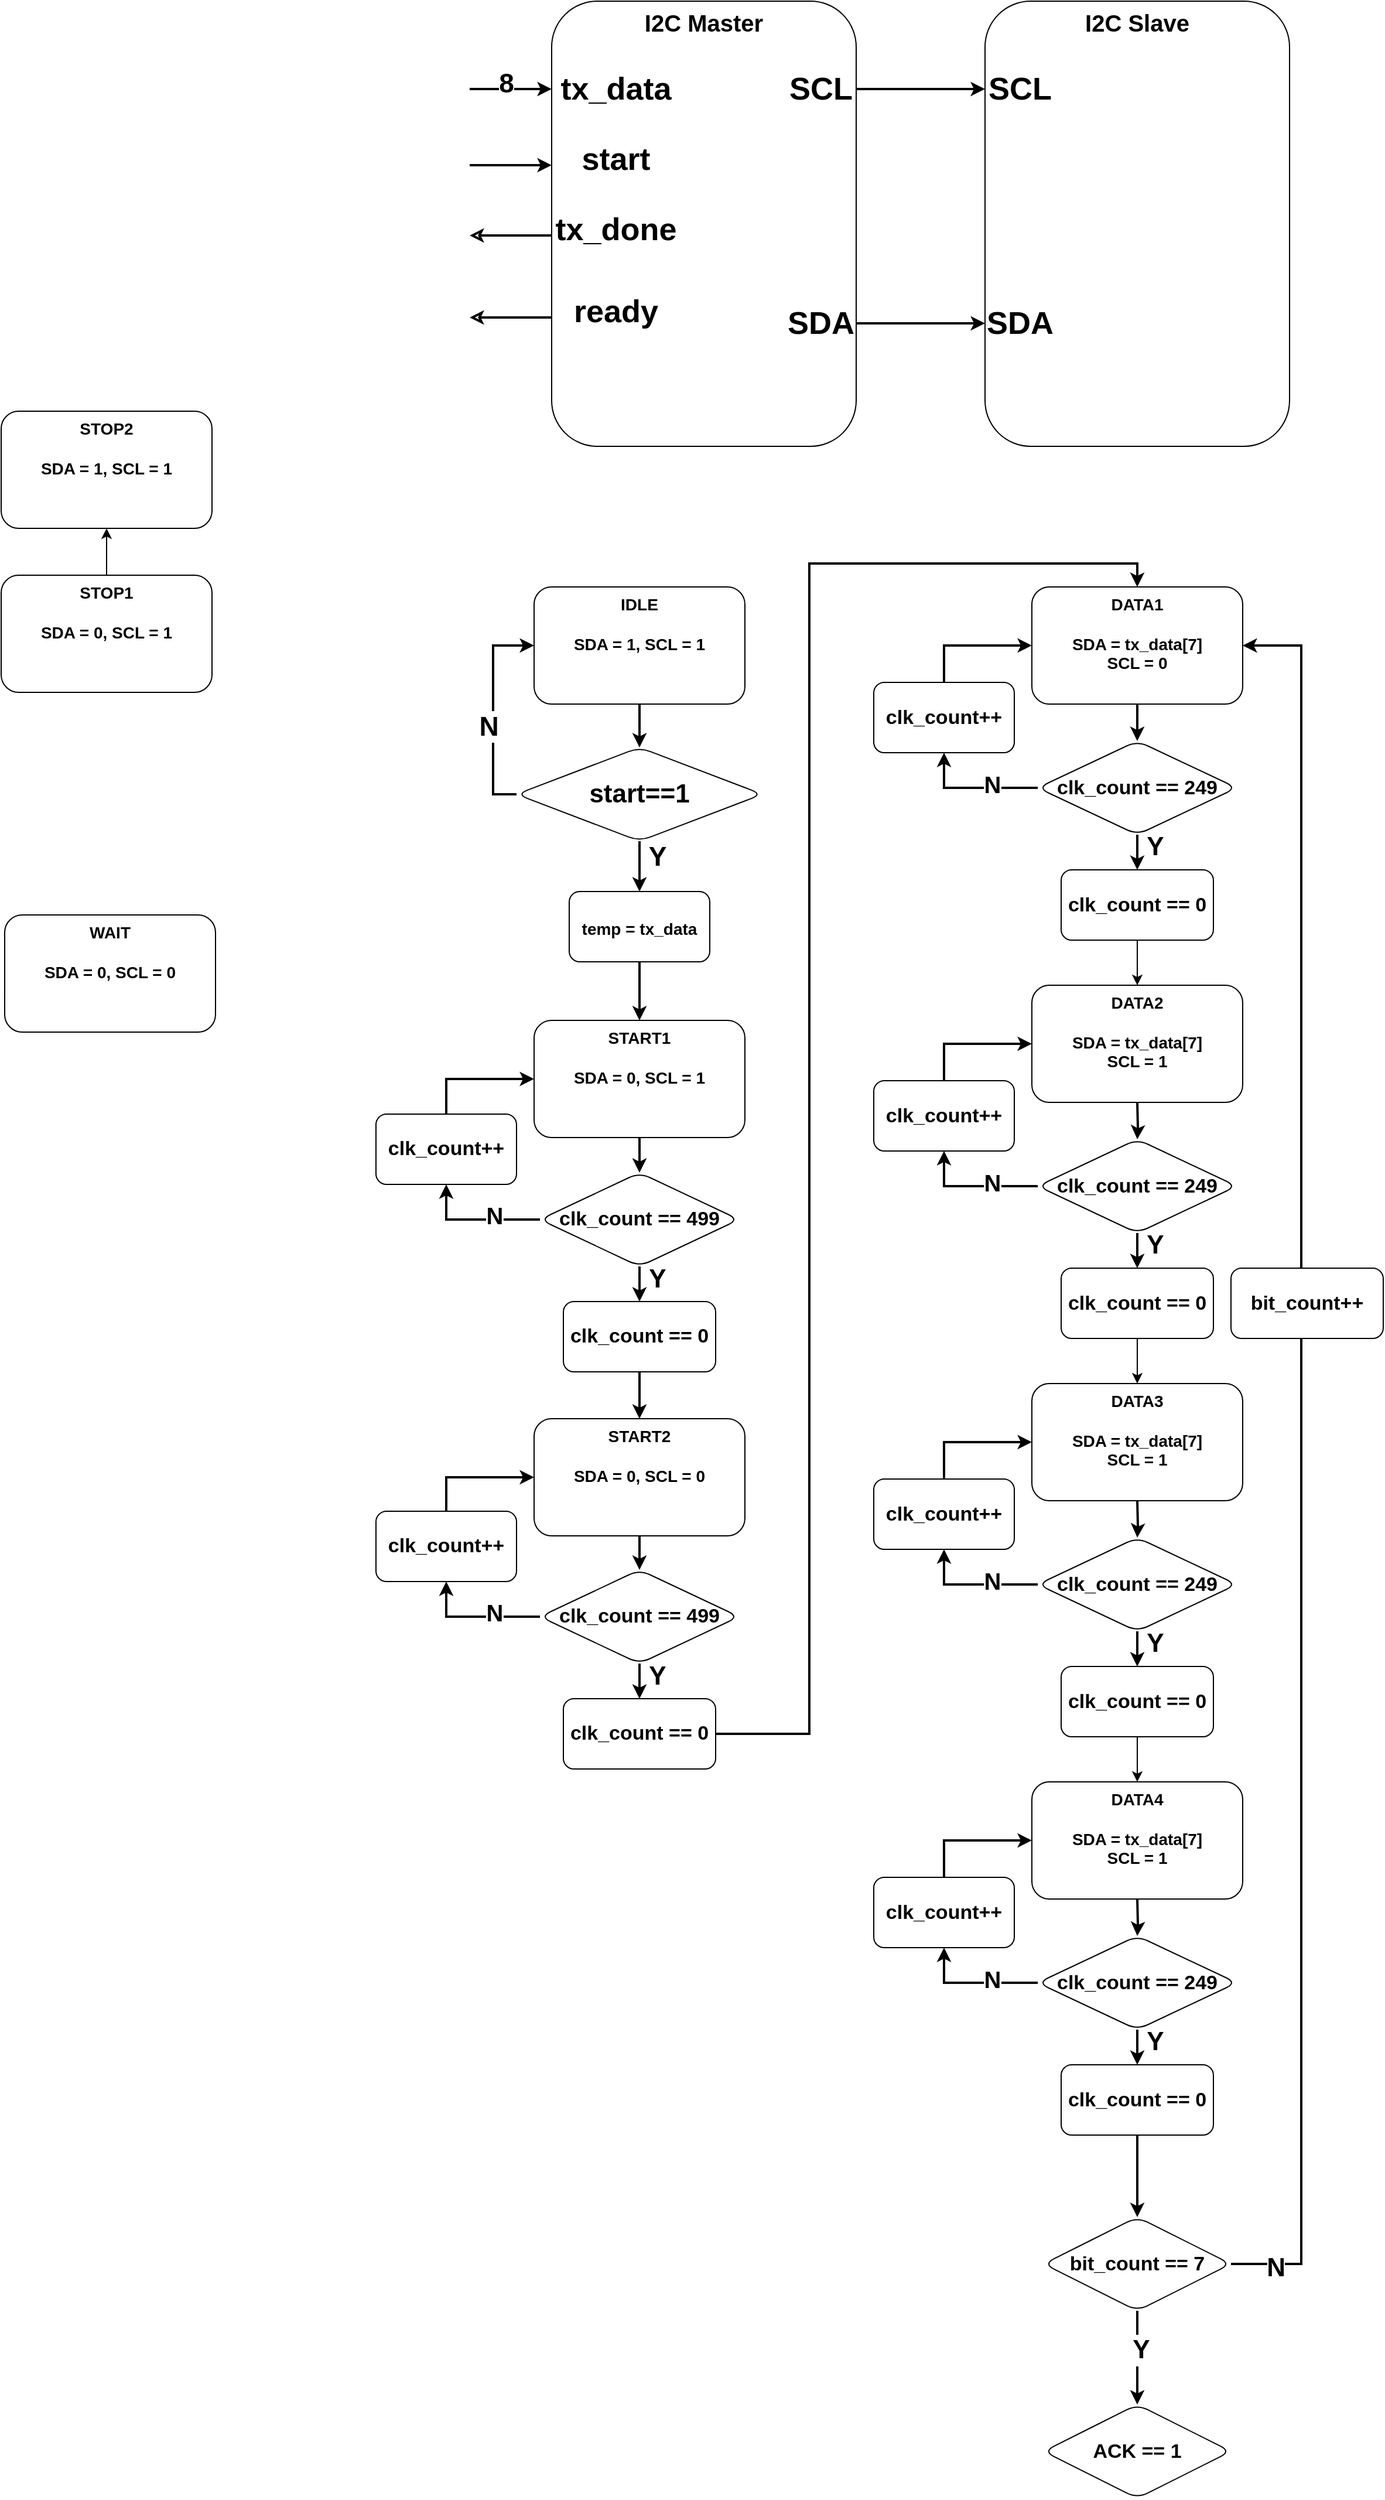 <mxfile version="26.0.16">
  <diagram name="페이지-1" id="FY2SS689eht0nIPa3hwd">
    <mxGraphModel dx="1320" dy="1978" grid="1" gridSize="10" guides="1" tooltips="1" connect="1" arrows="1" fold="1" page="1" pageScale="1" pageWidth="827" pageHeight="1169" math="0" shadow="0">
      <root>
        <mxCell id="0" />
        <mxCell id="1" parent="0" />
        <mxCell id="Bj0vruQmG_XCiIiM3-yW-35" value="" style="edgeStyle=orthogonalEdgeStyle;rounded=0;orthogonalLoop=1;jettySize=auto;html=1;strokeWidth=2;" edge="1" parent="1" source="Bj0vruQmG_XCiIiM3-yW-1" target="Bj0vruQmG_XCiIiM3-yW-34">
          <mxGeometry relative="1" as="geometry" />
        </mxCell>
        <mxCell id="Bj0vruQmG_XCiIiM3-yW-1" value="IDLE&lt;div&gt;&lt;br&gt;&lt;/div&gt;&lt;div&gt;SDA = 1, SCL = 1&lt;/div&gt;" style="rounded=1;whiteSpace=wrap;html=1;align=center;verticalAlign=top;fontStyle=1;fontSize=14;" vertex="1" parent="1">
          <mxGeometry x="865" y="940" width="180" height="100" as="geometry" />
        </mxCell>
        <mxCell id="Bj0vruQmG_XCiIiM3-yW-42" value="" style="edgeStyle=orthogonalEdgeStyle;rounded=0;orthogonalLoop=1;jettySize=auto;html=1;strokeWidth=2;" edge="1" parent="1" source="Bj0vruQmG_XCiIiM3-yW-2" target="Bj0vruQmG_XCiIiM3-yW-41">
          <mxGeometry relative="1" as="geometry" />
        </mxCell>
        <mxCell id="Bj0vruQmG_XCiIiM3-yW-2" value="START1&lt;br&gt;&lt;div&gt;&lt;br&gt;&lt;/div&gt;&lt;div&gt;SDA = 0, SCL = 1&lt;/div&gt;" style="rounded=1;whiteSpace=wrap;html=1;align=center;verticalAlign=top;fontStyle=1;fontSize=14;" vertex="1" parent="1">
          <mxGeometry x="865" y="1310" width="180" height="100" as="geometry" />
        </mxCell>
        <mxCell id="Bj0vruQmG_XCiIiM3-yW-3" value="START2&lt;br&gt;&lt;div&gt;&lt;br&gt;&lt;/div&gt;&lt;div&gt;SDA = 0, SCL = 0&lt;/div&gt;" style="rounded=1;whiteSpace=wrap;html=1;align=center;verticalAlign=top;fontStyle=1;fontSize=14;" vertex="1" parent="1">
          <mxGeometry x="865" y="1650" width="180" height="100" as="geometry" />
        </mxCell>
        <mxCell id="Bj0vruQmG_XCiIiM3-yW-4" value="STOP2&lt;br&gt;&lt;div&gt;&lt;br&gt;&lt;/div&gt;&lt;div&gt;SDA = 1, SCL = 1&lt;/div&gt;" style="rounded=1;whiteSpace=wrap;html=1;align=center;verticalAlign=top;fontStyle=1;fontSize=14;" vertex="1" parent="1">
          <mxGeometry x="410" y="790" width="180" height="100" as="geometry" />
        </mxCell>
        <mxCell id="Bj0vruQmG_XCiIiM3-yW-8" value="" style="edgeStyle=orthogonalEdgeStyle;rounded=0;orthogonalLoop=1;jettySize=auto;html=1;" edge="1" parent="1" source="Bj0vruQmG_XCiIiM3-yW-5" target="Bj0vruQmG_XCiIiM3-yW-4">
          <mxGeometry relative="1" as="geometry" />
        </mxCell>
        <mxCell id="Bj0vruQmG_XCiIiM3-yW-5" value="STOP1&lt;br&gt;&lt;div&gt;&lt;br&gt;&lt;/div&gt;&lt;div&gt;SDA = 0, SCL = 1&lt;/div&gt;" style="rounded=1;whiteSpace=wrap;html=1;align=center;verticalAlign=top;fontStyle=1;fontSize=14;" vertex="1" parent="1">
          <mxGeometry x="410" y="930" width="180" height="100" as="geometry" />
        </mxCell>
        <mxCell id="Bj0vruQmG_XCiIiM3-yW-6" value="WAIT&lt;br&gt;&lt;div&gt;&lt;br&gt;&lt;/div&gt;&lt;div&gt;SDA = 0, SCL = 0&lt;/div&gt;" style="rounded=1;whiteSpace=wrap;html=1;align=center;verticalAlign=top;fontStyle=1;fontSize=14;" vertex="1" parent="1">
          <mxGeometry x="413" y="1220" width="180" height="100" as="geometry" />
        </mxCell>
        <mxCell id="Bj0vruQmG_XCiIiM3-yW-12" value="DATA1&lt;br&gt;&lt;div&gt;&lt;br&gt;&lt;/div&gt;&lt;div&gt;SDA = tx_data[7]&lt;/div&gt;&lt;div&gt;SCL = 0&lt;/div&gt;" style="rounded=1;whiteSpace=wrap;html=1;align=center;verticalAlign=top;fontStyle=1;fontSize=14;" vertex="1" parent="1">
          <mxGeometry x="1290" y="940" width="180" height="100" as="geometry" />
        </mxCell>
        <mxCell id="Bj0vruQmG_XCiIiM3-yW-14" value="DATA2&lt;br&gt;&lt;div&gt;&lt;br&gt;&lt;/div&gt;&lt;div&gt;SDA = tx_data[7]&lt;/div&gt;&lt;div&gt;SCL = 1&lt;/div&gt;" style="rounded=1;whiteSpace=wrap;html=1;align=center;verticalAlign=top;fontStyle=1;fontSize=14;" vertex="1" parent="1">
          <mxGeometry x="1290" y="1280" width="180" height="100" as="geometry" />
        </mxCell>
        <mxCell id="Bj0vruQmG_XCiIiM3-yW-15" value="DATA3&lt;br&gt;&lt;div&gt;&lt;br&gt;&lt;/div&gt;&lt;div&gt;SDA = tx_data[7]&lt;/div&gt;&lt;div&gt;SCL = 1&lt;/div&gt;" style="rounded=1;whiteSpace=wrap;html=1;align=center;verticalAlign=top;fontStyle=1;fontSize=14;" vertex="1" parent="1">
          <mxGeometry x="1290" y="1620" width="180" height="100" as="geometry" />
        </mxCell>
        <mxCell id="Bj0vruQmG_XCiIiM3-yW-16" value="DATA4&lt;br&gt;&lt;div&gt;&lt;br&gt;&lt;/div&gt;&lt;div&gt;SDA = tx_data[7]&lt;/div&gt;&lt;div&gt;SCL = 1&lt;/div&gt;" style="rounded=1;whiteSpace=wrap;html=1;align=center;verticalAlign=top;fontStyle=1;fontSize=14;" vertex="1" parent="1">
          <mxGeometry x="1290" y="1960" width="180" height="100" as="geometry" />
        </mxCell>
        <mxCell id="Bj0vruQmG_XCiIiM3-yW-17" value="I2C Master" style="rounded=1;whiteSpace=wrap;html=1;align=center;fontStyle=1;verticalAlign=top;fontSize=20;" vertex="1" parent="1">
          <mxGeometry x="880" y="440" width="260" height="380" as="geometry" />
        </mxCell>
        <mxCell id="Bj0vruQmG_XCiIiM3-yW-18" value="I2C Slave" style="rounded=1;whiteSpace=wrap;html=1;align=center;fontStyle=1;verticalAlign=top;fontSize=20;" vertex="1" parent="1">
          <mxGeometry x="1250" y="440" width="260" height="380" as="geometry" />
        </mxCell>
        <mxCell id="Bj0vruQmG_XCiIiM3-yW-21" style="edgeStyle=orthogonalEdgeStyle;rounded=0;orthogonalLoop=1;jettySize=auto;html=1;entryX=0;entryY=0.5;entryDx=0;entryDy=0;strokeWidth=2;" edge="1" parent="1" source="Bj0vruQmG_XCiIiM3-yW-19" target="Bj0vruQmG_XCiIiM3-yW-20">
          <mxGeometry relative="1" as="geometry" />
        </mxCell>
        <mxCell id="Bj0vruQmG_XCiIiM3-yW-19" value="&lt;b&gt;&lt;font style=&quot;font-size: 27px;&quot;&gt;SCL&lt;/font&gt;&lt;/b&gt;" style="text;html=1;align=center;verticalAlign=middle;whiteSpace=wrap;rounded=0;" vertex="1" parent="1">
          <mxGeometry x="1080" y="500" width="60" height="30" as="geometry" />
        </mxCell>
        <mxCell id="Bj0vruQmG_XCiIiM3-yW-20" value="&lt;b&gt;&lt;font style=&quot;font-size: 27px;&quot;&gt;SCL&lt;/font&gt;&lt;/b&gt;" style="text;html=1;align=center;verticalAlign=middle;whiteSpace=wrap;rounded=0;" vertex="1" parent="1">
          <mxGeometry x="1250" y="500" width="60" height="30" as="geometry" />
        </mxCell>
        <mxCell id="Bj0vruQmG_XCiIiM3-yW-22" value="&lt;b&gt;&lt;font style=&quot;font-size: 27px;&quot;&gt;SDA&lt;/font&gt;&lt;/b&gt;" style="text;html=1;align=center;verticalAlign=middle;whiteSpace=wrap;rounded=0;" vertex="1" parent="1">
          <mxGeometry x="1080" y="700" width="60" height="30" as="geometry" />
        </mxCell>
        <mxCell id="Bj0vruQmG_XCiIiM3-yW-23" value="&lt;b&gt;&lt;font style=&quot;font-size: 27px;&quot;&gt;SDA&lt;/font&gt;&lt;/b&gt;" style="text;html=1;align=center;verticalAlign=middle;whiteSpace=wrap;rounded=0;" vertex="1" parent="1">
          <mxGeometry x="1250" y="700" width="60" height="30" as="geometry" />
        </mxCell>
        <mxCell id="Bj0vruQmG_XCiIiM3-yW-24" style="edgeStyle=orthogonalEdgeStyle;rounded=0;orthogonalLoop=1;jettySize=auto;html=1;entryX=0;entryY=0.5;entryDx=0;entryDy=0;strokeWidth=2;" edge="1" source="Bj0vruQmG_XCiIiM3-yW-22" target="Bj0vruQmG_XCiIiM3-yW-23" parent="1">
          <mxGeometry relative="1" as="geometry" />
        </mxCell>
        <mxCell id="Bj0vruQmG_XCiIiM3-yW-25" value="&lt;b&gt;&lt;font style=&quot;font-size: 27px;&quot;&gt;tx_data&lt;/font&gt;&lt;/b&gt;" style="text;html=1;align=center;verticalAlign=middle;whiteSpace=wrap;rounded=0;" vertex="1" parent="1">
          <mxGeometry x="880" y="500" width="110" height="30" as="geometry" />
        </mxCell>
        <mxCell id="Bj0vruQmG_XCiIiM3-yW-26" value="&lt;span style=&quot;font-size: 27px;&quot;&gt;&lt;b&gt;start&lt;/b&gt;&lt;/span&gt;" style="text;html=1;align=center;verticalAlign=middle;whiteSpace=wrap;rounded=0;" vertex="1" parent="1">
          <mxGeometry x="880" y="560" width="110" height="30" as="geometry" />
        </mxCell>
        <mxCell id="Bj0vruQmG_XCiIiM3-yW-27" value="&lt;span style=&quot;font-size: 27px;&quot;&gt;&lt;b&gt;tx_done&lt;/b&gt;&lt;/span&gt;" style="text;html=1;align=center;verticalAlign=middle;whiteSpace=wrap;rounded=0;" vertex="1" parent="1">
          <mxGeometry x="880" y="620" width="110" height="30" as="geometry" />
        </mxCell>
        <mxCell id="Bj0vruQmG_XCiIiM3-yW-28" value="&lt;span style=&quot;font-size: 27px;&quot;&gt;&lt;b&gt;ready&lt;/b&gt;&lt;/span&gt;" style="text;html=1;align=center;verticalAlign=middle;whiteSpace=wrap;rounded=0;" vertex="1" parent="1">
          <mxGeometry x="880" y="690" width="110" height="30" as="geometry" />
        </mxCell>
        <mxCell id="Bj0vruQmG_XCiIiM3-yW-29" value="" style="endArrow=classic;html=1;rounded=0;entryX=0;entryY=0.5;entryDx=0;entryDy=0;strokeWidth=2;" edge="1" parent="1" target="Bj0vruQmG_XCiIiM3-yW-25">
          <mxGeometry width="50" height="50" relative="1" as="geometry">
            <mxPoint x="810" y="515" as="sourcePoint" />
            <mxPoint x="827" y="490" as="targetPoint" />
          </mxGeometry>
        </mxCell>
        <mxCell id="Bj0vruQmG_XCiIiM3-yW-33" value="&lt;span&gt;8&lt;/span&gt;" style="edgeLabel;html=1;align=center;verticalAlign=middle;resizable=0;points=[];fontStyle=1;fontSize=23;" vertex="1" connectable="0" parent="Bj0vruQmG_XCiIiM3-yW-29">
          <mxGeometry x="-0.5" y="3" relative="1" as="geometry">
            <mxPoint x="13" y="-2" as="offset" />
          </mxGeometry>
        </mxCell>
        <mxCell id="Bj0vruQmG_XCiIiM3-yW-30" value="" style="endArrow=classic;html=1;rounded=0;entryX=0;entryY=0.5;entryDx=0;entryDy=0;strokeWidth=2;" edge="1" parent="1">
          <mxGeometry width="50" height="50" relative="1" as="geometry">
            <mxPoint x="810" y="580" as="sourcePoint" />
            <mxPoint x="880" y="580" as="targetPoint" />
          </mxGeometry>
        </mxCell>
        <mxCell id="Bj0vruQmG_XCiIiM3-yW-31" value="" style="endArrow=none;html=1;rounded=0;entryX=0;entryY=0.5;entryDx=0;entryDy=0;strokeWidth=2;startArrow=classic;startFill=0;" edge="1" parent="1">
          <mxGeometry width="50" height="50" relative="1" as="geometry">
            <mxPoint x="810" y="640" as="sourcePoint" />
            <mxPoint x="880" y="640" as="targetPoint" />
          </mxGeometry>
        </mxCell>
        <mxCell id="Bj0vruQmG_XCiIiM3-yW-32" value="" style="endArrow=none;html=1;rounded=0;entryX=0;entryY=0.5;entryDx=0;entryDy=0;strokeWidth=2;startArrow=classic;startFill=0;" edge="1" parent="1">
          <mxGeometry width="50" height="50" relative="1" as="geometry">
            <mxPoint x="810" y="710" as="sourcePoint" />
            <mxPoint x="880" y="710" as="targetPoint" />
          </mxGeometry>
        </mxCell>
        <mxCell id="Bj0vruQmG_XCiIiM3-yW-36" style="edgeStyle=orthogonalEdgeStyle;rounded=0;orthogonalLoop=1;jettySize=auto;html=1;entryX=0;entryY=0.5;entryDx=0;entryDy=0;exitX=0;exitY=0.5;exitDx=0;exitDy=0;strokeWidth=2;" edge="1" parent="1" source="Bj0vruQmG_XCiIiM3-yW-34" target="Bj0vruQmG_XCiIiM3-yW-1">
          <mxGeometry relative="1" as="geometry" />
        </mxCell>
        <mxCell id="Bj0vruQmG_XCiIiM3-yW-47" value="N" style="edgeLabel;html=1;align=center;verticalAlign=middle;resizable=0;points=[];fontSize=23;fontStyle=1" vertex="1" connectable="0" parent="Bj0vruQmG_XCiIiM3-yW-36">
          <mxGeometry x="-0.126" y="4" relative="1" as="geometry">
            <mxPoint y="1" as="offset" />
          </mxGeometry>
        </mxCell>
        <mxCell id="Bj0vruQmG_XCiIiM3-yW-39" value="" style="edgeStyle=orthogonalEdgeStyle;rounded=0;orthogonalLoop=1;jettySize=auto;html=1;strokeWidth=2;" edge="1" parent="1" source="Bj0vruQmG_XCiIiM3-yW-34" target="Bj0vruQmG_XCiIiM3-yW-38">
          <mxGeometry relative="1" as="geometry" />
        </mxCell>
        <mxCell id="Bj0vruQmG_XCiIiM3-yW-48" value="Y" style="edgeLabel;html=1;align=center;verticalAlign=middle;resizable=0;points=[];fontSize=23;fontStyle=1" vertex="1" connectable="0" parent="Bj0vruQmG_XCiIiM3-yW-39">
          <mxGeometry x="-0.279" y="2" relative="1" as="geometry">
            <mxPoint x="13" y="-3" as="offset" />
          </mxGeometry>
        </mxCell>
        <mxCell id="Bj0vruQmG_XCiIiM3-yW-34" value="start==1" style="rhombus;whiteSpace=wrap;html=1;fontSize=22;verticalAlign=middle;rounded=1;fontStyle=1;" vertex="1" parent="1">
          <mxGeometry x="850" y="1077" width="210" height="80" as="geometry" />
        </mxCell>
        <mxCell id="Bj0vruQmG_XCiIiM3-yW-40" value="" style="edgeStyle=orthogonalEdgeStyle;rounded=0;orthogonalLoop=1;jettySize=auto;html=1;strokeWidth=2;" edge="1" parent="1" source="Bj0vruQmG_XCiIiM3-yW-38" target="Bj0vruQmG_XCiIiM3-yW-2">
          <mxGeometry relative="1" as="geometry" />
        </mxCell>
        <mxCell id="Bj0vruQmG_XCiIiM3-yW-38" value="&lt;span style=&quot;font-size: 14px;&quot;&gt;temp = tx_data&lt;/span&gt;" style="whiteSpace=wrap;html=1;fontSize=22;rounded=1;fontStyle=1;" vertex="1" parent="1">
          <mxGeometry x="895" y="1200" width="120" height="60" as="geometry" />
        </mxCell>
        <mxCell id="Bj0vruQmG_XCiIiM3-yW-44" value="" style="edgeStyle=orthogonalEdgeStyle;rounded=0;orthogonalLoop=1;jettySize=auto;html=1;entryX=0.5;entryY=1;entryDx=0;entryDy=0;strokeWidth=2;" edge="1" parent="1" source="Bj0vruQmG_XCiIiM3-yW-41" target="Bj0vruQmG_XCiIiM3-yW-43">
          <mxGeometry relative="1" as="geometry" />
        </mxCell>
        <mxCell id="Bj0vruQmG_XCiIiM3-yW-46" value="N" style="edgeLabel;html=1;align=center;verticalAlign=middle;resizable=0;points=[];fontStyle=1;fontSize=20;" vertex="1" connectable="0" parent="Bj0vruQmG_XCiIiM3-yW-44">
          <mxGeometry x="-0.295" y="-4" relative="1" as="geometry">
            <mxPoint as="offset" />
          </mxGeometry>
        </mxCell>
        <mxCell id="Bj0vruQmG_XCiIiM3-yW-52" value="" style="edgeStyle=orthogonalEdgeStyle;rounded=0;orthogonalLoop=1;jettySize=auto;html=1;strokeWidth=2;" edge="1" parent="1" source="Bj0vruQmG_XCiIiM3-yW-41" target="Bj0vruQmG_XCiIiM3-yW-51">
          <mxGeometry relative="1" as="geometry" />
        </mxCell>
        <mxCell id="Bj0vruQmG_XCiIiM3-yW-54" value="&lt;span&gt;Y&lt;/span&gt;" style="edgeLabel;html=1;align=center;verticalAlign=middle;resizable=0;points=[];fontStyle=1;fontSize=22;" vertex="1" connectable="0" parent="Bj0vruQmG_XCiIiM3-yW-52">
          <mxGeometry x="-0.75" y="-2" relative="1" as="geometry">
            <mxPoint x="17" y="4" as="offset" />
          </mxGeometry>
        </mxCell>
        <mxCell id="Bj0vruQmG_XCiIiM3-yW-41" value="clk_count == 499" style="rhombus;whiteSpace=wrap;html=1;fontSize=17;verticalAlign=middle;rounded=1;fontStyle=1;" vertex="1" parent="1">
          <mxGeometry x="870" y="1440" width="170" height="80" as="geometry" />
        </mxCell>
        <mxCell id="Bj0vruQmG_XCiIiM3-yW-45" style="edgeStyle=orthogonalEdgeStyle;rounded=0;orthogonalLoop=1;jettySize=auto;html=1;entryX=0;entryY=0.5;entryDx=0;entryDy=0;exitX=0.5;exitY=0;exitDx=0;exitDy=0;strokeWidth=2;" edge="1" parent="1" source="Bj0vruQmG_XCiIiM3-yW-43" target="Bj0vruQmG_XCiIiM3-yW-2">
          <mxGeometry relative="1" as="geometry" />
        </mxCell>
        <mxCell id="Bj0vruQmG_XCiIiM3-yW-43" value="clk_count++" style="whiteSpace=wrap;html=1;fontSize=17;rounded=1;fontStyle=1;" vertex="1" parent="1">
          <mxGeometry x="730" y="1390" width="120" height="60" as="geometry" />
        </mxCell>
        <mxCell id="Bj0vruQmG_XCiIiM3-yW-53" value="" style="edgeStyle=orthogonalEdgeStyle;rounded=0;orthogonalLoop=1;jettySize=auto;html=1;strokeWidth=2;" edge="1" parent="1" source="Bj0vruQmG_XCiIiM3-yW-51" target="Bj0vruQmG_XCiIiM3-yW-3">
          <mxGeometry relative="1" as="geometry" />
        </mxCell>
        <mxCell id="Bj0vruQmG_XCiIiM3-yW-51" value="clk_count == 0" style="whiteSpace=wrap;html=1;fontSize=17;rounded=1;fontStyle=1;" vertex="1" parent="1">
          <mxGeometry x="890" y="1550" width="130" height="60" as="geometry" />
        </mxCell>
        <mxCell id="Bj0vruQmG_XCiIiM3-yW-55" value="" style="edgeStyle=orthogonalEdgeStyle;rounded=0;orthogonalLoop=1;jettySize=auto;html=1;strokeWidth=2;exitX=0.5;exitY=1;exitDx=0;exitDy=0;" edge="1" target="Bj0vruQmG_XCiIiM3-yW-60" parent="1" source="Bj0vruQmG_XCiIiM3-yW-3">
          <mxGeometry relative="1" as="geometry">
            <mxPoint x="955" y="1770" as="sourcePoint" />
          </mxGeometry>
        </mxCell>
        <mxCell id="Bj0vruQmG_XCiIiM3-yW-56" value="" style="edgeStyle=orthogonalEdgeStyle;rounded=0;orthogonalLoop=1;jettySize=auto;html=1;entryX=0.5;entryY=1;entryDx=0;entryDy=0;strokeWidth=2;" edge="1" source="Bj0vruQmG_XCiIiM3-yW-60" target="Bj0vruQmG_XCiIiM3-yW-62" parent="1">
          <mxGeometry relative="1" as="geometry" />
        </mxCell>
        <mxCell id="Bj0vruQmG_XCiIiM3-yW-57" value="N" style="edgeLabel;html=1;align=center;verticalAlign=middle;resizable=0;points=[];fontStyle=1;fontSize=20;" vertex="1" connectable="0" parent="Bj0vruQmG_XCiIiM3-yW-56">
          <mxGeometry x="-0.295" y="-4" relative="1" as="geometry">
            <mxPoint as="offset" />
          </mxGeometry>
        </mxCell>
        <mxCell id="Bj0vruQmG_XCiIiM3-yW-58" value="" style="edgeStyle=orthogonalEdgeStyle;rounded=0;orthogonalLoop=1;jettySize=auto;html=1;strokeWidth=2;" edge="1" source="Bj0vruQmG_XCiIiM3-yW-60" target="Bj0vruQmG_XCiIiM3-yW-64" parent="1">
          <mxGeometry relative="1" as="geometry" />
        </mxCell>
        <mxCell id="Bj0vruQmG_XCiIiM3-yW-59" value="&lt;span&gt;Y&lt;/span&gt;" style="edgeLabel;html=1;align=center;verticalAlign=middle;resizable=0;points=[];fontStyle=1;fontSize=22;" vertex="1" connectable="0" parent="Bj0vruQmG_XCiIiM3-yW-58">
          <mxGeometry x="-0.75" y="-2" relative="1" as="geometry">
            <mxPoint x="17" y="4" as="offset" />
          </mxGeometry>
        </mxCell>
        <mxCell id="Bj0vruQmG_XCiIiM3-yW-60" value="clk_count == 499" style="rhombus;whiteSpace=wrap;html=1;fontSize=17;verticalAlign=middle;rounded=1;fontStyle=1;" vertex="1" parent="1">
          <mxGeometry x="870" y="1779" width="170" height="80" as="geometry" />
        </mxCell>
        <mxCell id="Bj0vruQmG_XCiIiM3-yW-61" style="edgeStyle=orthogonalEdgeStyle;rounded=0;orthogonalLoop=1;jettySize=auto;html=1;entryX=0;entryY=0.5;entryDx=0;entryDy=0;exitX=0.5;exitY=0;exitDx=0;exitDy=0;strokeWidth=2;" edge="1" source="Bj0vruQmG_XCiIiM3-yW-62" parent="1" target="Bj0vruQmG_XCiIiM3-yW-3">
          <mxGeometry relative="1" as="geometry">
            <mxPoint x="865" y="1720" as="targetPoint" />
          </mxGeometry>
        </mxCell>
        <mxCell id="Bj0vruQmG_XCiIiM3-yW-62" value="clk_count++" style="whiteSpace=wrap;html=1;fontSize=17;rounded=1;fontStyle=1;" vertex="1" parent="1">
          <mxGeometry x="730" y="1729" width="120" height="60" as="geometry" />
        </mxCell>
        <mxCell id="Bj0vruQmG_XCiIiM3-yW-63" value="" style="edgeStyle=orthogonalEdgeStyle;rounded=0;orthogonalLoop=1;jettySize=auto;html=1;entryX=0.5;entryY=0;entryDx=0;entryDy=0;strokeWidth=2;" edge="1" source="Bj0vruQmG_XCiIiM3-yW-64" parent="1" target="Bj0vruQmG_XCiIiM3-yW-12">
          <mxGeometry relative="1" as="geometry">
            <mxPoint x="955" y="1989" as="targetPoint" />
            <Array as="points">
              <mxPoint x="1100" y="1919" />
              <mxPoint x="1100" y="920" />
              <mxPoint x="1380" y="920" />
            </Array>
          </mxGeometry>
        </mxCell>
        <mxCell id="Bj0vruQmG_XCiIiM3-yW-64" value="clk_count == 0" style="whiteSpace=wrap;html=1;fontSize=17;rounded=1;fontStyle=1;" vertex="1" parent="1">
          <mxGeometry x="890" y="1889" width="130" height="60" as="geometry" />
        </mxCell>
        <mxCell id="Bj0vruQmG_XCiIiM3-yW-69" value="" style="edgeStyle=orthogonalEdgeStyle;rounded=0;orthogonalLoop=1;jettySize=auto;html=1;strokeWidth=2;exitX=0.5;exitY=1;exitDx=0;exitDy=0;" edge="1" parent="1" target="Bj0vruQmG_XCiIiM3-yW-74" source="Bj0vruQmG_XCiIiM3-yW-12">
          <mxGeometry relative="1" as="geometry">
            <mxPoint x="1385" y="1042.5" as="sourcePoint" />
          </mxGeometry>
        </mxCell>
        <mxCell id="Bj0vruQmG_XCiIiM3-yW-70" value="" style="edgeStyle=orthogonalEdgeStyle;rounded=0;orthogonalLoop=1;jettySize=auto;html=1;entryX=0.5;entryY=1;entryDx=0;entryDy=0;strokeWidth=2;" edge="1" parent="1" source="Bj0vruQmG_XCiIiM3-yW-74" target="Bj0vruQmG_XCiIiM3-yW-76">
          <mxGeometry relative="1" as="geometry" />
        </mxCell>
        <mxCell id="Bj0vruQmG_XCiIiM3-yW-71" value="N" style="edgeLabel;html=1;align=center;verticalAlign=middle;resizable=0;points=[];fontStyle=1;fontSize=20;" vertex="1" connectable="0" parent="Bj0vruQmG_XCiIiM3-yW-70">
          <mxGeometry x="-0.295" y="-4" relative="1" as="geometry">
            <mxPoint as="offset" />
          </mxGeometry>
        </mxCell>
        <mxCell id="Bj0vruQmG_XCiIiM3-yW-72" value="" style="edgeStyle=orthogonalEdgeStyle;rounded=0;orthogonalLoop=1;jettySize=auto;html=1;strokeWidth=2;" edge="1" parent="1" source="Bj0vruQmG_XCiIiM3-yW-74" target="Bj0vruQmG_XCiIiM3-yW-77">
          <mxGeometry relative="1" as="geometry" />
        </mxCell>
        <mxCell id="Bj0vruQmG_XCiIiM3-yW-73" value="&lt;span&gt;Y&lt;/span&gt;" style="edgeLabel;html=1;align=center;verticalAlign=middle;resizable=0;points=[];fontStyle=1;fontSize=22;" vertex="1" connectable="0" parent="Bj0vruQmG_XCiIiM3-yW-72">
          <mxGeometry x="-0.75" y="-2" relative="1" as="geometry">
            <mxPoint x="17" y="4" as="offset" />
          </mxGeometry>
        </mxCell>
        <mxCell id="Bj0vruQmG_XCiIiM3-yW-74" value="clk_count == 249" style="rhombus;whiteSpace=wrap;html=1;fontSize=17;verticalAlign=middle;rounded=1;fontStyle=1;" vertex="1" parent="1">
          <mxGeometry x="1295" y="1071.5" width="170" height="80" as="geometry" />
        </mxCell>
        <mxCell id="Bj0vruQmG_XCiIiM3-yW-75" style="edgeStyle=orthogonalEdgeStyle;rounded=0;orthogonalLoop=1;jettySize=auto;html=1;entryX=0;entryY=0.5;entryDx=0;entryDy=0;exitX=0.5;exitY=0;exitDx=0;exitDy=0;strokeWidth=2;" edge="1" parent="1" source="Bj0vruQmG_XCiIiM3-yW-76" target="Bj0vruQmG_XCiIiM3-yW-12">
          <mxGeometry relative="1" as="geometry">
            <mxPoint x="1285" y="990" as="targetPoint" />
            <Array as="points">
              <mxPoint x="1215" y="990" />
            </Array>
          </mxGeometry>
        </mxCell>
        <mxCell id="Bj0vruQmG_XCiIiM3-yW-76" value="clk_count++" style="whiteSpace=wrap;html=1;fontSize=17;rounded=1;fontStyle=1;" vertex="1" parent="1">
          <mxGeometry x="1155" y="1021.5" width="120" height="60" as="geometry" />
        </mxCell>
        <mxCell id="Bj0vruQmG_XCiIiM3-yW-80" value="" style="edgeStyle=orthogonalEdgeStyle;rounded=0;orthogonalLoop=1;jettySize=auto;html=1;" edge="1" parent="1" source="Bj0vruQmG_XCiIiM3-yW-77" target="Bj0vruQmG_XCiIiM3-yW-14">
          <mxGeometry relative="1" as="geometry" />
        </mxCell>
        <mxCell id="Bj0vruQmG_XCiIiM3-yW-77" value="clk_count == 0" style="whiteSpace=wrap;html=1;fontSize=17;rounded=1;fontStyle=1;" vertex="1" parent="1">
          <mxGeometry x="1315" y="1181.5" width="130" height="60" as="geometry" />
        </mxCell>
        <mxCell id="Bj0vruQmG_XCiIiM3-yW-81" value="" style="edgeStyle=orthogonalEdgeStyle;rounded=0;orthogonalLoop=1;jettySize=auto;html=1;strokeWidth=2;exitX=0.5;exitY=1;exitDx=0;exitDy=0;" edge="1" parent="1" target="Bj0vruQmG_XCiIiM3-yW-86">
          <mxGeometry relative="1" as="geometry">
            <mxPoint x="1380" y="1380" as="sourcePoint" />
          </mxGeometry>
        </mxCell>
        <mxCell id="Bj0vruQmG_XCiIiM3-yW-82" value="" style="edgeStyle=orthogonalEdgeStyle;rounded=0;orthogonalLoop=1;jettySize=auto;html=1;entryX=0.5;entryY=1;entryDx=0;entryDy=0;strokeWidth=2;" edge="1" parent="1" source="Bj0vruQmG_XCiIiM3-yW-86" target="Bj0vruQmG_XCiIiM3-yW-88">
          <mxGeometry relative="1" as="geometry" />
        </mxCell>
        <mxCell id="Bj0vruQmG_XCiIiM3-yW-83" value="N" style="edgeLabel;html=1;align=center;verticalAlign=middle;resizable=0;points=[];fontStyle=1;fontSize=20;" vertex="1" connectable="0" parent="Bj0vruQmG_XCiIiM3-yW-82">
          <mxGeometry x="-0.295" y="-4" relative="1" as="geometry">
            <mxPoint as="offset" />
          </mxGeometry>
        </mxCell>
        <mxCell id="Bj0vruQmG_XCiIiM3-yW-84" value="" style="edgeStyle=orthogonalEdgeStyle;rounded=0;orthogonalLoop=1;jettySize=auto;html=1;strokeWidth=2;" edge="1" parent="1" source="Bj0vruQmG_XCiIiM3-yW-86" target="Bj0vruQmG_XCiIiM3-yW-89">
          <mxGeometry relative="1" as="geometry" />
        </mxCell>
        <mxCell id="Bj0vruQmG_XCiIiM3-yW-85" value="&lt;span&gt;Y&lt;/span&gt;" style="edgeLabel;html=1;align=center;verticalAlign=middle;resizable=0;points=[];fontStyle=1;fontSize=22;" vertex="1" connectable="0" parent="Bj0vruQmG_XCiIiM3-yW-84">
          <mxGeometry x="-0.75" y="-2" relative="1" as="geometry">
            <mxPoint x="17" y="4" as="offset" />
          </mxGeometry>
        </mxCell>
        <mxCell id="Bj0vruQmG_XCiIiM3-yW-86" value="clk_count == 249" style="rhombus;whiteSpace=wrap;html=1;fontSize=17;verticalAlign=middle;rounded=1;fontStyle=1;" vertex="1" parent="1">
          <mxGeometry x="1295" y="1411.5" width="170" height="80" as="geometry" />
        </mxCell>
        <mxCell id="Bj0vruQmG_XCiIiM3-yW-87" style="edgeStyle=orthogonalEdgeStyle;rounded=0;orthogonalLoop=1;jettySize=auto;html=1;entryX=0;entryY=0.5;entryDx=0;entryDy=0;exitX=0.5;exitY=0;exitDx=0;exitDy=0;strokeWidth=2;" edge="1" parent="1" source="Bj0vruQmG_XCiIiM3-yW-88">
          <mxGeometry relative="1" as="geometry">
            <mxPoint x="1290" y="1330" as="targetPoint" />
            <Array as="points">
              <mxPoint x="1215" y="1330" />
            </Array>
          </mxGeometry>
        </mxCell>
        <mxCell id="Bj0vruQmG_XCiIiM3-yW-88" value="clk_count++" style="whiteSpace=wrap;html=1;fontSize=17;rounded=1;fontStyle=1;" vertex="1" parent="1">
          <mxGeometry x="1155" y="1361.5" width="120" height="60" as="geometry" />
        </mxCell>
        <mxCell id="Bj0vruQmG_XCiIiM3-yW-90" value="" style="edgeStyle=orthogonalEdgeStyle;rounded=0;orthogonalLoop=1;jettySize=auto;html=1;" edge="1" parent="1" source="Bj0vruQmG_XCiIiM3-yW-89" target="Bj0vruQmG_XCiIiM3-yW-15">
          <mxGeometry relative="1" as="geometry" />
        </mxCell>
        <mxCell id="Bj0vruQmG_XCiIiM3-yW-89" value="clk_count == 0" style="whiteSpace=wrap;html=1;fontSize=17;rounded=1;fontStyle=1;" vertex="1" parent="1">
          <mxGeometry x="1315" y="1521.5" width="130" height="60" as="geometry" />
        </mxCell>
        <mxCell id="Bj0vruQmG_XCiIiM3-yW-91" value="" style="edgeStyle=orthogonalEdgeStyle;rounded=0;orthogonalLoop=1;jettySize=auto;html=1;strokeWidth=2;exitX=0.5;exitY=1;exitDx=0;exitDy=0;" edge="1" parent="1" target="Bj0vruQmG_XCiIiM3-yW-96">
          <mxGeometry relative="1" as="geometry">
            <mxPoint x="1380" y="1720" as="sourcePoint" />
          </mxGeometry>
        </mxCell>
        <mxCell id="Bj0vruQmG_XCiIiM3-yW-92" value="" style="edgeStyle=orthogonalEdgeStyle;rounded=0;orthogonalLoop=1;jettySize=auto;html=1;entryX=0.5;entryY=1;entryDx=0;entryDy=0;strokeWidth=2;" edge="1" parent="1" source="Bj0vruQmG_XCiIiM3-yW-96" target="Bj0vruQmG_XCiIiM3-yW-98">
          <mxGeometry relative="1" as="geometry" />
        </mxCell>
        <mxCell id="Bj0vruQmG_XCiIiM3-yW-93" value="N" style="edgeLabel;html=1;align=center;verticalAlign=middle;resizable=0;points=[];fontStyle=1;fontSize=20;" vertex="1" connectable="0" parent="Bj0vruQmG_XCiIiM3-yW-92">
          <mxGeometry x="-0.295" y="-4" relative="1" as="geometry">
            <mxPoint as="offset" />
          </mxGeometry>
        </mxCell>
        <mxCell id="Bj0vruQmG_XCiIiM3-yW-94" value="" style="edgeStyle=orthogonalEdgeStyle;rounded=0;orthogonalLoop=1;jettySize=auto;html=1;strokeWidth=2;" edge="1" parent="1" source="Bj0vruQmG_XCiIiM3-yW-96" target="Bj0vruQmG_XCiIiM3-yW-99">
          <mxGeometry relative="1" as="geometry" />
        </mxCell>
        <mxCell id="Bj0vruQmG_XCiIiM3-yW-95" value="&lt;span&gt;Y&lt;/span&gt;" style="edgeLabel;html=1;align=center;verticalAlign=middle;resizable=0;points=[];fontStyle=1;fontSize=22;" vertex="1" connectable="0" parent="Bj0vruQmG_XCiIiM3-yW-94">
          <mxGeometry x="-0.75" y="-2" relative="1" as="geometry">
            <mxPoint x="17" y="4" as="offset" />
          </mxGeometry>
        </mxCell>
        <mxCell id="Bj0vruQmG_XCiIiM3-yW-96" value="clk_count == 249" style="rhombus;whiteSpace=wrap;html=1;fontSize=17;verticalAlign=middle;rounded=1;fontStyle=1;" vertex="1" parent="1">
          <mxGeometry x="1295" y="1751.5" width="170" height="80" as="geometry" />
        </mxCell>
        <mxCell id="Bj0vruQmG_XCiIiM3-yW-97" style="edgeStyle=orthogonalEdgeStyle;rounded=0;orthogonalLoop=1;jettySize=auto;html=1;entryX=0;entryY=0.5;entryDx=0;entryDy=0;exitX=0.5;exitY=0;exitDx=0;exitDy=0;strokeWidth=2;" edge="1" parent="1" source="Bj0vruQmG_XCiIiM3-yW-98">
          <mxGeometry relative="1" as="geometry">
            <mxPoint x="1290" y="1670" as="targetPoint" />
            <Array as="points">
              <mxPoint x="1215" y="1670" />
            </Array>
          </mxGeometry>
        </mxCell>
        <mxCell id="Bj0vruQmG_XCiIiM3-yW-98" value="clk_count++" style="whiteSpace=wrap;html=1;fontSize=17;rounded=1;fontStyle=1;" vertex="1" parent="1">
          <mxGeometry x="1155" y="1701.5" width="120" height="60" as="geometry" />
        </mxCell>
        <mxCell id="Bj0vruQmG_XCiIiM3-yW-100" value="" style="edgeStyle=orthogonalEdgeStyle;rounded=0;orthogonalLoop=1;jettySize=auto;html=1;" edge="1" parent="1" source="Bj0vruQmG_XCiIiM3-yW-99" target="Bj0vruQmG_XCiIiM3-yW-16">
          <mxGeometry relative="1" as="geometry" />
        </mxCell>
        <mxCell id="Bj0vruQmG_XCiIiM3-yW-99" value="clk_count == 0" style="whiteSpace=wrap;html=1;fontSize=17;rounded=1;fontStyle=1;" vertex="1" parent="1">
          <mxGeometry x="1315" y="1861.5" width="130" height="60" as="geometry" />
        </mxCell>
        <mxCell id="Bj0vruQmG_XCiIiM3-yW-101" value="" style="edgeStyle=orthogonalEdgeStyle;rounded=0;orthogonalLoop=1;jettySize=auto;html=1;strokeWidth=2;exitX=0.5;exitY=1;exitDx=0;exitDy=0;" edge="1" parent="1" target="Bj0vruQmG_XCiIiM3-yW-106">
          <mxGeometry relative="1" as="geometry">
            <mxPoint x="1380" y="2060" as="sourcePoint" />
          </mxGeometry>
        </mxCell>
        <mxCell id="Bj0vruQmG_XCiIiM3-yW-102" value="" style="edgeStyle=orthogonalEdgeStyle;rounded=0;orthogonalLoop=1;jettySize=auto;html=1;entryX=0.5;entryY=1;entryDx=0;entryDy=0;strokeWidth=2;" edge="1" parent="1" source="Bj0vruQmG_XCiIiM3-yW-106" target="Bj0vruQmG_XCiIiM3-yW-108">
          <mxGeometry relative="1" as="geometry" />
        </mxCell>
        <mxCell id="Bj0vruQmG_XCiIiM3-yW-103" value="N" style="edgeLabel;html=1;align=center;verticalAlign=middle;resizable=0;points=[];fontStyle=1;fontSize=20;" vertex="1" connectable="0" parent="Bj0vruQmG_XCiIiM3-yW-102">
          <mxGeometry x="-0.295" y="-4" relative="1" as="geometry">
            <mxPoint as="offset" />
          </mxGeometry>
        </mxCell>
        <mxCell id="Bj0vruQmG_XCiIiM3-yW-104" value="" style="edgeStyle=orthogonalEdgeStyle;rounded=0;orthogonalLoop=1;jettySize=auto;html=1;strokeWidth=2;" edge="1" parent="1" source="Bj0vruQmG_XCiIiM3-yW-106" target="Bj0vruQmG_XCiIiM3-yW-109">
          <mxGeometry relative="1" as="geometry" />
        </mxCell>
        <mxCell id="Bj0vruQmG_XCiIiM3-yW-105" value="&lt;span&gt;Y&lt;/span&gt;" style="edgeLabel;html=1;align=center;verticalAlign=middle;resizable=0;points=[];fontStyle=1;fontSize=22;" vertex="1" connectable="0" parent="Bj0vruQmG_XCiIiM3-yW-104">
          <mxGeometry x="-0.75" y="-2" relative="1" as="geometry">
            <mxPoint x="17" y="4" as="offset" />
          </mxGeometry>
        </mxCell>
        <mxCell id="Bj0vruQmG_XCiIiM3-yW-106" value="clk_count == 249" style="rhombus;whiteSpace=wrap;html=1;fontSize=17;verticalAlign=middle;rounded=1;fontStyle=1;" vertex="1" parent="1">
          <mxGeometry x="1295" y="2091.5" width="170" height="80" as="geometry" />
        </mxCell>
        <mxCell id="Bj0vruQmG_XCiIiM3-yW-107" style="edgeStyle=orthogonalEdgeStyle;rounded=0;orthogonalLoop=1;jettySize=auto;html=1;entryX=0;entryY=0.5;entryDx=0;entryDy=0;exitX=0.5;exitY=0;exitDx=0;exitDy=0;strokeWidth=2;" edge="1" parent="1" source="Bj0vruQmG_XCiIiM3-yW-108">
          <mxGeometry relative="1" as="geometry">
            <mxPoint x="1290" y="2010" as="targetPoint" />
            <Array as="points">
              <mxPoint x="1215" y="2010" />
            </Array>
          </mxGeometry>
        </mxCell>
        <mxCell id="Bj0vruQmG_XCiIiM3-yW-108" value="clk_count++" style="whiteSpace=wrap;html=1;fontSize=17;rounded=1;fontStyle=1;" vertex="1" parent="1">
          <mxGeometry x="1155" y="2041.5" width="120" height="60" as="geometry" />
        </mxCell>
        <mxCell id="Bj0vruQmG_XCiIiM3-yW-111" value="" style="edgeStyle=orthogonalEdgeStyle;rounded=0;orthogonalLoop=1;jettySize=auto;html=1;strokeWidth=2;" edge="1" parent="1" source="Bj0vruQmG_XCiIiM3-yW-109" target="Bj0vruQmG_XCiIiM3-yW-110">
          <mxGeometry relative="1" as="geometry" />
        </mxCell>
        <mxCell id="Bj0vruQmG_XCiIiM3-yW-109" value="clk_count == 0" style="whiteSpace=wrap;html=1;fontSize=17;rounded=1;fontStyle=1;" vertex="1" parent="1">
          <mxGeometry x="1315" y="2201.5" width="130" height="60" as="geometry" />
        </mxCell>
        <mxCell id="Bj0vruQmG_XCiIiM3-yW-112" style="edgeStyle=orthogonalEdgeStyle;rounded=0;orthogonalLoop=1;jettySize=auto;html=1;entryX=1;entryY=0.5;entryDx=0;entryDy=0;strokeWidth=2;" edge="1" parent="1" source="Bj0vruQmG_XCiIiM3-yW-110" target="Bj0vruQmG_XCiIiM3-yW-12">
          <mxGeometry relative="1" as="geometry">
            <Array as="points">
              <mxPoint x="1520" y="2372" />
              <mxPoint x="1520" y="990" />
            </Array>
          </mxGeometry>
        </mxCell>
        <mxCell id="Bj0vruQmG_XCiIiM3-yW-117" value="N" style="edgeLabel;html=1;align=center;verticalAlign=middle;resizable=0;points=[];fontStyle=1;fontSize=22;" vertex="1" connectable="0" parent="Bj0vruQmG_XCiIiM3-yW-112">
          <mxGeometry x="-0.95" y="-2" relative="1" as="geometry">
            <mxPoint y="1" as="offset" />
          </mxGeometry>
        </mxCell>
        <mxCell id="Bj0vruQmG_XCiIiM3-yW-115" value="" style="edgeStyle=orthogonalEdgeStyle;rounded=0;orthogonalLoop=1;jettySize=auto;html=1;strokeWidth=2;" edge="1" parent="1" source="Bj0vruQmG_XCiIiM3-yW-110" target="Bj0vruQmG_XCiIiM3-yW-114">
          <mxGeometry relative="1" as="geometry" />
        </mxCell>
        <mxCell id="Bj0vruQmG_XCiIiM3-yW-116" value="Y" style="edgeLabel;html=1;align=center;verticalAlign=middle;resizable=0;points=[];fontStyle=1;fontSize=22;" vertex="1" connectable="0" parent="Bj0vruQmG_XCiIiM3-yW-115">
          <mxGeometry x="-0.163" y="3" relative="1" as="geometry">
            <mxPoint as="offset" />
          </mxGeometry>
        </mxCell>
        <mxCell id="Bj0vruQmG_XCiIiM3-yW-110" value="bit_count == 7" style="rhombus;whiteSpace=wrap;html=1;fontSize=17;rounded=1;fontStyle=1;" vertex="1" parent="1">
          <mxGeometry x="1300" y="2331.5" width="160" height="80" as="geometry" />
        </mxCell>
        <mxCell id="Bj0vruQmG_XCiIiM3-yW-113" value="bit_count++" style="whiteSpace=wrap;html=1;fontSize=17;rounded=1;fontStyle=1;" vertex="1" parent="1">
          <mxGeometry x="1460" y="1521.5" width="130" height="60" as="geometry" />
        </mxCell>
        <mxCell id="Bj0vruQmG_XCiIiM3-yW-114" value="ACK == 1" style="rhombus;whiteSpace=wrap;html=1;fontSize=17;rounded=1;fontStyle=1;" vertex="1" parent="1">
          <mxGeometry x="1300" y="2491.5" width="160" height="80" as="geometry" />
        </mxCell>
      </root>
    </mxGraphModel>
  </diagram>
</mxfile>
